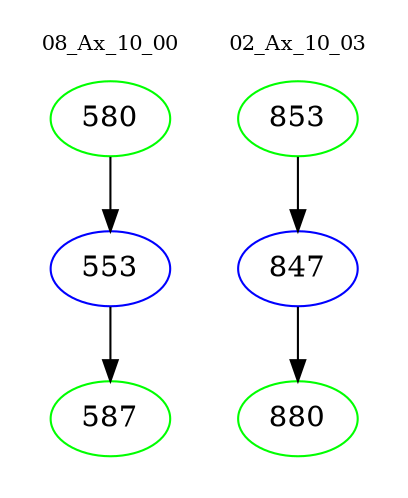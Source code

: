digraph{
subgraph cluster_0 {
color = white
label = "08_Ax_10_00";
fontsize=10;
T0_580 [label="580", color="green"]
T0_580 -> T0_553 [color="black"]
T0_553 [label="553", color="blue"]
T0_553 -> T0_587 [color="black"]
T0_587 [label="587", color="green"]
}
subgraph cluster_1 {
color = white
label = "02_Ax_10_03";
fontsize=10;
T1_853 [label="853", color="green"]
T1_853 -> T1_847 [color="black"]
T1_847 [label="847", color="blue"]
T1_847 -> T1_880 [color="black"]
T1_880 [label="880", color="green"]
}
}

